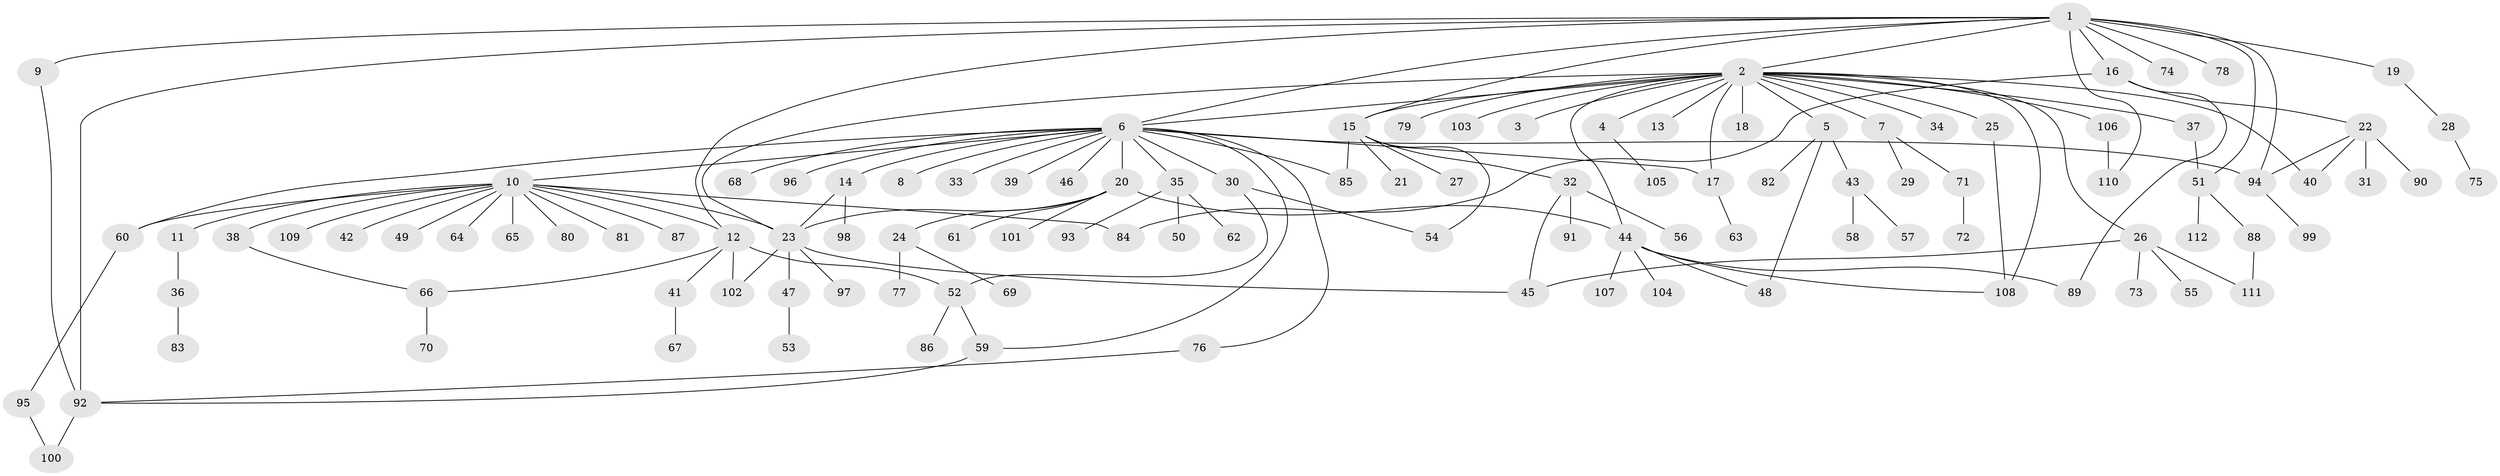// Generated by graph-tools (version 1.1) at 2025/26/03/09/25 03:26:06]
// undirected, 112 vertices, 143 edges
graph export_dot {
graph [start="1"]
  node [color=gray90,style=filled];
  1;
  2;
  3;
  4;
  5;
  6;
  7;
  8;
  9;
  10;
  11;
  12;
  13;
  14;
  15;
  16;
  17;
  18;
  19;
  20;
  21;
  22;
  23;
  24;
  25;
  26;
  27;
  28;
  29;
  30;
  31;
  32;
  33;
  34;
  35;
  36;
  37;
  38;
  39;
  40;
  41;
  42;
  43;
  44;
  45;
  46;
  47;
  48;
  49;
  50;
  51;
  52;
  53;
  54;
  55;
  56;
  57;
  58;
  59;
  60;
  61;
  62;
  63;
  64;
  65;
  66;
  67;
  68;
  69;
  70;
  71;
  72;
  73;
  74;
  75;
  76;
  77;
  78;
  79;
  80;
  81;
  82;
  83;
  84;
  85;
  86;
  87;
  88;
  89;
  90;
  91;
  92;
  93;
  94;
  95;
  96;
  97;
  98;
  99;
  100;
  101;
  102;
  103;
  104;
  105;
  106;
  107;
  108;
  109;
  110;
  111;
  112;
  1 -- 2;
  1 -- 6;
  1 -- 9;
  1 -- 12;
  1 -- 15;
  1 -- 16;
  1 -- 19;
  1 -- 51;
  1 -- 74;
  1 -- 78;
  1 -- 92;
  1 -- 94;
  1 -- 110;
  2 -- 3;
  2 -- 4;
  2 -- 5;
  2 -- 6;
  2 -- 7;
  2 -- 13;
  2 -- 15;
  2 -- 17;
  2 -- 18;
  2 -- 23;
  2 -- 25;
  2 -- 26;
  2 -- 34;
  2 -- 37;
  2 -- 40;
  2 -- 44;
  2 -- 79;
  2 -- 103;
  2 -- 106;
  2 -- 108;
  4 -- 105;
  5 -- 43;
  5 -- 48;
  5 -- 82;
  6 -- 8;
  6 -- 10;
  6 -- 14;
  6 -- 17;
  6 -- 20;
  6 -- 30;
  6 -- 33;
  6 -- 35;
  6 -- 39;
  6 -- 46;
  6 -- 59;
  6 -- 60;
  6 -- 68;
  6 -- 76;
  6 -- 85;
  6 -- 94;
  6 -- 96;
  7 -- 29;
  7 -- 71;
  9 -- 92;
  10 -- 11;
  10 -- 12;
  10 -- 23;
  10 -- 38;
  10 -- 42;
  10 -- 49;
  10 -- 60;
  10 -- 64;
  10 -- 65;
  10 -- 80;
  10 -- 81;
  10 -- 84;
  10 -- 87;
  10 -- 109;
  11 -- 36;
  12 -- 41;
  12 -- 52;
  12 -- 66;
  12 -- 102;
  14 -- 23;
  14 -- 98;
  15 -- 21;
  15 -- 27;
  15 -- 32;
  15 -- 54;
  15 -- 85;
  16 -- 22;
  16 -- 84;
  16 -- 89;
  17 -- 63;
  19 -- 28;
  20 -- 23;
  20 -- 24;
  20 -- 44;
  20 -- 61;
  20 -- 101;
  22 -- 31;
  22 -- 40;
  22 -- 90;
  22 -- 94;
  23 -- 45;
  23 -- 47;
  23 -- 97;
  23 -- 102;
  24 -- 69;
  24 -- 77;
  25 -- 108;
  26 -- 45;
  26 -- 55;
  26 -- 73;
  26 -- 111;
  28 -- 75;
  30 -- 52;
  30 -- 54;
  32 -- 45;
  32 -- 56;
  32 -- 91;
  35 -- 50;
  35 -- 62;
  35 -- 93;
  36 -- 83;
  37 -- 51;
  38 -- 66;
  41 -- 67;
  43 -- 57;
  43 -- 58;
  44 -- 48;
  44 -- 89;
  44 -- 104;
  44 -- 107;
  44 -- 108;
  47 -- 53;
  51 -- 88;
  51 -- 112;
  52 -- 59;
  52 -- 86;
  59 -- 92;
  60 -- 95;
  66 -- 70;
  71 -- 72;
  76 -- 92;
  88 -- 111;
  92 -- 100;
  94 -- 99;
  95 -- 100;
  106 -- 110;
}
